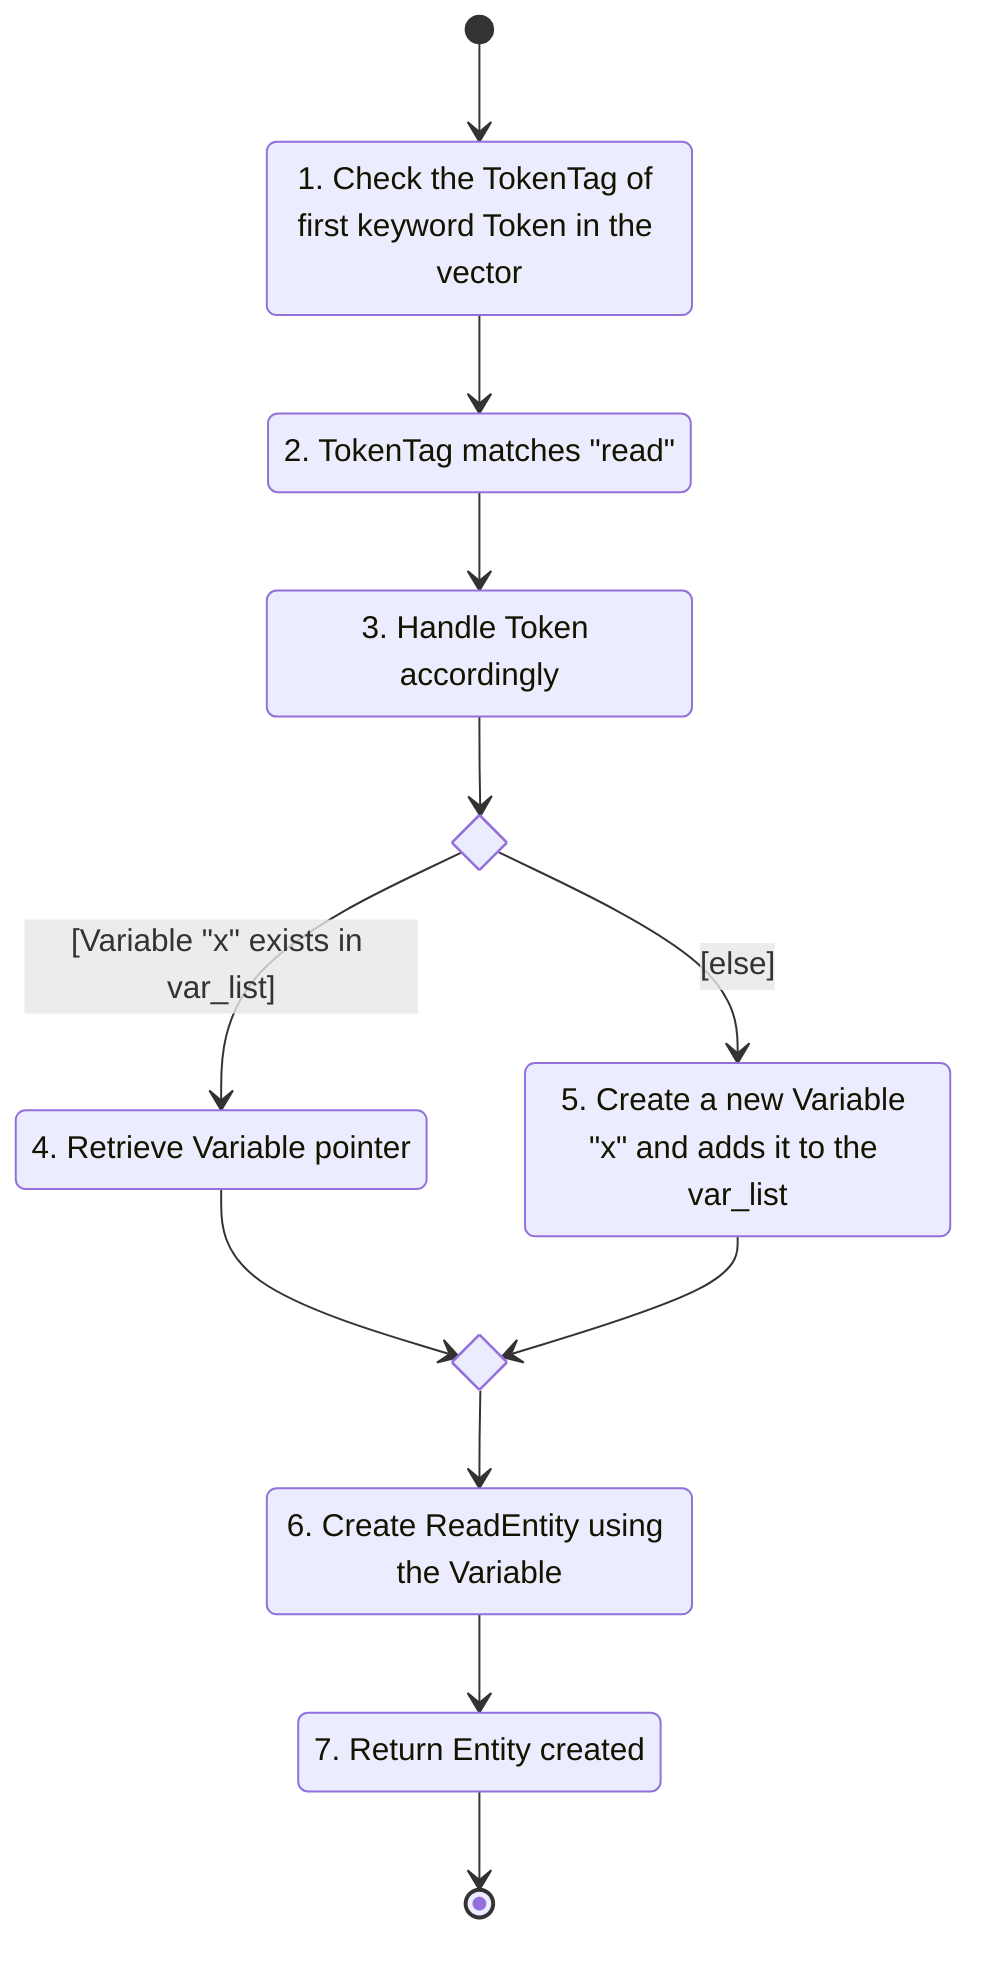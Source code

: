 stateDiagram
  check: 1. Check the TokenTag of first keyword Token in the vector
  match: 2. TokenTag matches "read"
  handle: 3. Handle Token accordingly
  retrieve: 4. Retrieve Variable pointer
  createvar: 5. Create a new Variable "x" and adds it to the var_list
  createread: 6. Create ReadEntity using the Variable
  ret: 7. Return Entity created

  state varif <<choice>>
  state varend <<choice>>

  [*] --> check
  check --> match
  match --> handle
  handle --> varif
  varif --> retrieve: [Variable "x" exists in var_list]
  varif --> createvar: [else]

  retrieve --> varend
  createvar --> varend

  varend --> createread
  createread --> ret
  ret --> [*]